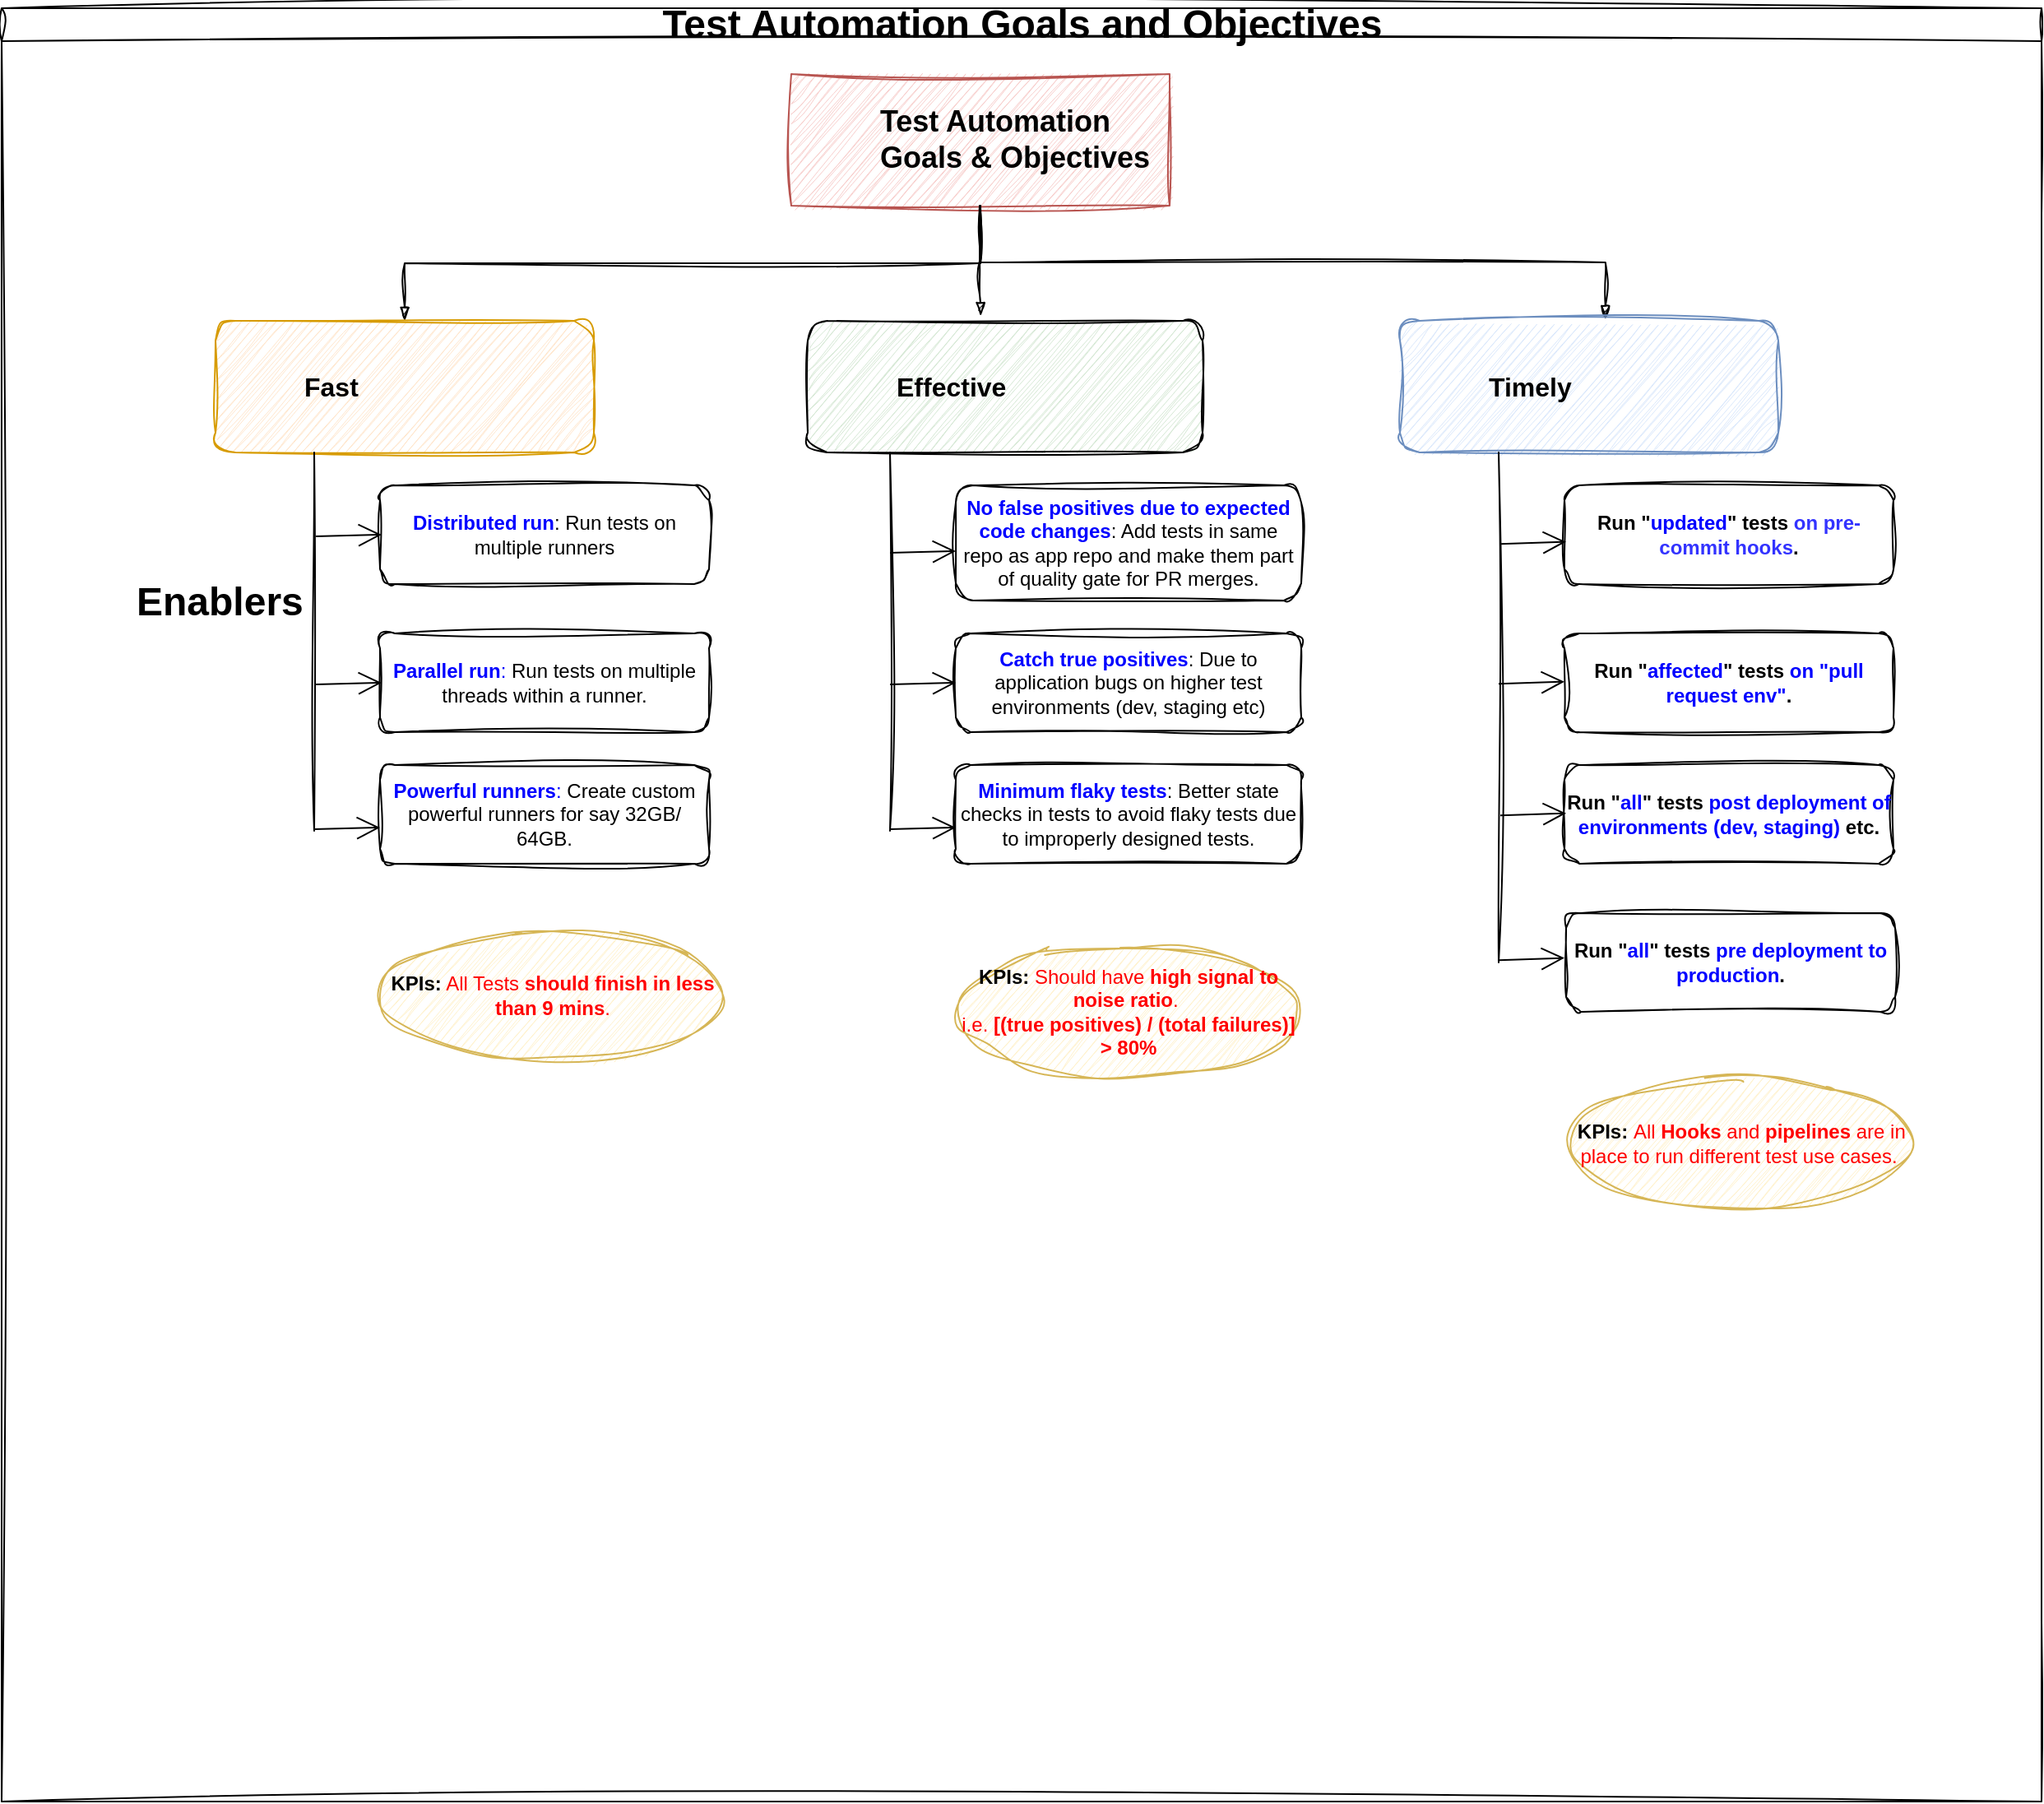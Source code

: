 <mxfile version="26.0.10">
  <diagram id="prtHgNgQTEPvFCAcTncT" name="Page-1">
    <mxGraphModel dx="1242" dy="766" grid="1" gridSize="10" guides="1" tooltips="1" connect="1" arrows="1" fold="1" page="1" pageScale="1" pageWidth="827" pageHeight="1169" math="0" shadow="0">
      <root>
        <mxCell id="0" />
        <mxCell id="1" parent="0" />
        <mxCell id="dNxyNK7c78bLwvsdeMH5-11" value="&lt;font style=&quot;font-size: 24px;&quot;&gt;Test Automation Goals and Objectives&lt;/font&gt;" style="swimlane;https://cdn4.iconfinder.com/data/icons/online-marketing-hand-drawn-vol-2/52/goals__seo__target__mission__office__shooting__business-512.png;html=1;startSize=20;horizontal=1;containerType=tree;glass=0;sketch=1;curveFitting=1;jiggle=2;" parent="1" vertex="1">
          <mxGeometry x="120" y="90" width="1240" height="1090" as="geometry" />
        </mxCell>
        <UserObject label="&lt;font style=&quot;font-size: 18px;&quot;&gt;Test Automation Goals &amp;amp; Objectives&lt;/font&gt;" name="Tessa Miller" position="CFO" location="Office 1" email="me@example.com" placeholders="1" link="https://www.draw.io" id="dNxyNK7c78bLwvsdeMH5-12">
          <mxCell style="label;image=https://cdn4.iconfinder.com/data/icons/online-marketing-hand-drawn-vol-2/52/goals__seo__target__mission__office__shooting__business-1024.png;whiteSpace=wrap;html=1;rounded=0;glass=0;treeMoving=1;treeFolding=1;sketch=1;curveFitting=1;jiggle=2;fillColor=#f8cecc;strokeColor=#b85450;" parent="dNxyNK7c78bLwvsdeMH5-11" vertex="1">
            <mxGeometry x="480" y="40" width="230" height="80" as="geometry" />
          </mxCell>
        </UserObject>
        <mxCell id="dNxyNK7c78bLwvsdeMH5-13" value="" style="endArrow=blockThin;endFill=1;fontSize=11;edgeStyle=elbowEdgeStyle;elbow=vertical;rounded=0;sketch=1;curveFitting=1;jiggle=2;" parent="dNxyNK7c78bLwvsdeMH5-11" source="dNxyNK7c78bLwvsdeMH5-12" target="dNxyNK7c78bLwvsdeMH5-14" edge="1">
          <mxGeometry relative="1" as="geometry" />
        </mxCell>
        <UserObject label="&lt;font style=&quot;font-size: 16px;&quot;&gt;Fast&lt;/font&gt;" name="Edward Morrison" position="Brand Manager" location="Office 2" email="me@example.com" placeholders="1" link="https://www.draw.io" id="dNxyNK7c78bLwvsdeMH5-14">
          <mxCell style="label;image=https://cdn3.iconfinder.com/data/icons/strokeline/128/21_icons-1024.png;whiteSpace=wrap;html=1;rounded=1;glass=0;treeFolding=1;treeMoving=1;sketch=1;curveFitting=1;jiggle=2;fillColor=#ffe6cc;strokeColor=#d79b00;shadow=0;align=left;" parent="dNxyNK7c78bLwvsdeMH5-11" vertex="1">
            <mxGeometry x="130" y="190" width="230" height="80" as="geometry" />
          </mxCell>
        </UserObject>
        <mxCell id="dNxyNK7c78bLwvsdeMH5-15" value="" style="endArrow=blockThin;endFill=1;fontSize=11;edgeStyle=elbowEdgeStyle;elbow=vertical;rounded=0;sketch=1;curveFitting=1;jiggle=2;entryX=0.438;entryY=-0.037;entryDx=0;entryDy=0;entryPerimeter=0;" parent="dNxyNK7c78bLwvsdeMH5-11" edge="1" target="dNxyNK7c78bLwvsdeMH5-16">
          <mxGeometry relative="1" as="geometry">
            <mxPoint x="594.5" y="120" as="sourcePoint" />
            <mxPoint x="594.5" y="180" as="targetPoint" />
          </mxGeometry>
        </mxCell>
        <UserObject label="&lt;font style=&quot;font-size: 16px;&quot;&gt;Effective&lt;/font&gt;" name="Evan Valet" position="HR Director" location="Office 4" email="me@example.com" placeholders="1" link="https://www.draw.io" id="dNxyNK7c78bLwvsdeMH5-16">
          <mxCell style="label;image=https://cdn4.iconfinder.com/data/icons/software-and-web-technology/100/reliability-1024.png;html=1;rounded=1;glass=0;treeFolding=1;treeMoving=1;sketch=1;curveFitting=1;jiggle=2;fillColor=#d5e8d4;strokeColor=default;gradientColor=none;" parent="dNxyNK7c78bLwvsdeMH5-11" vertex="1">
            <mxGeometry x="490" y="190" width="240" height="80" as="geometry" />
          </mxCell>
        </UserObject>
        <mxCell id="dNxyNK7c78bLwvsdeMH5-17" value="" style="endArrow=blockThin;endFill=1;fontSize=11;edgeStyle=elbowEdgeStyle;elbow=vertical;rounded=0;sketch=1;curveFitting=1;jiggle=2;entryX=0.543;entryY=-0.012;entryDx=0;entryDy=0;entryPerimeter=0;" parent="dNxyNK7c78bLwvsdeMH5-11" source="dNxyNK7c78bLwvsdeMH5-12" edge="1" target="dNxyNK7c78bLwvsdeMH5-18">
          <mxGeometry relative="1" as="geometry">
            <mxPoint x="920" y="190" as="targetPoint" />
          </mxGeometry>
        </mxCell>
        <UserObject label="&lt;font style=&quot;font-size: 16px;&quot;&gt;Timely&lt;/font&gt;" name="Alison Donovan" position="System Admin" location="Office 3" email="me@example.com" placeholders="1" link="https://www.draw.io" id="dNxyNK7c78bLwvsdeMH5-18">
          <mxCell style="label;image=https://cdn3.iconfinder.com/data/icons/watchify-v1-0-80px/80/arrow-left-80px-1024.png;whiteSpace=wrap;html=1;rounded=1;glass=0;sketch=1;curveFitting=1;jiggle=2;fillColor=#dae8fc;strokeColor=#6c8ebf;" parent="dNxyNK7c78bLwvsdeMH5-11" vertex="1">
            <mxGeometry x="850" y="190" width="230" height="80" as="geometry" />
          </mxCell>
        </UserObject>
        <mxCell id="lE6xOp5lvpQgKnNLigZw-4" value="&lt;b&gt;&lt;font style=&quot;color: rgb(0, 0, 255);&quot;&gt;Distributed run&lt;/font&gt;&lt;/b&gt;: Run tests on multiple runners" style="rounded=1;whiteSpace=wrap;html=1;sketch=1;curveFitting=1;jiggle=2;" parent="dNxyNK7c78bLwvsdeMH5-11" vertex="1">
          <mxGeometry x="230" y="290" width="200" height="60" as="geometry" />
        </mxCell>
        <mxCell id="lE6xOp5lvpQgKnNLigZw-6" value="&lt;h1 style=&quot;margin-top: 0px;&quot;&gt;Enablers&lt;/h1&gt;" style="text;html=1;whiteSpace=wrap;overflow=hidden;rounded=0;sketch=1;curveFitting=1;jiggle=2;" parent="dNxyNK7c78bLwvsdeMH5-11" vertex="1">
          <mxGeometry x="80" y="340" width="180" height="40" as="geometry" />
        </mxCell>
        <mxCell id="lE6xOp5lvpQgKnNLigZw-7" value="&lt;font style=&quot;color: rgb(0, 0, 255);&quot;&gt;&lt;b&gt;Parallel run&lt;/b&gt;:&lt;/font&gt; Run tests on multiple threads within a runner." style="rounded=1;whiteSpace=wrap;html=1;sketch=1;curveFitting=1;jiggle=2;" parent="dNxyNK7c78bLwvsdeMH5-11" vertex="1">
          <mxGeometry x="230" y="380" width="200" height="60" as="geometry" />
        </mxCell>
        <mxCell id="lE6xOp5lvpQgKnNLigZw-8" value="&lt;font style=&quot;color: rgb(0, 0, 255);&quot;&gt;&lt;b&gt;Powerful runners&lt;/b&gt;:&lt;/font&gt; Create custom powerful runners for say 32GB/ 64GB." style="rounded=1;whiteSpace=wrap;html=1;sketch=1;curveFitting=1;jiggle=2;" parent="dNxyNK7c78bLwvsdeMH5-11" vertex="1">
          <mxGeometry x="230" y="460" width="200" height="60" as="geometry" />
        </mxCell>
        <mxCell id="dcq4-NIjGIj9vY-xPq-j-1" value="&lt;b&gt;KPIs:&lt;/b&gt; &lt;font style=&quot;color: rgb(255, 0, 0);&quot;&gt;All Tests &lt;b&gt;should finish in less than 9 mins&lt;/b&gt;.&lt;/font&gt;" style="ellipse;whiteSpace=wrap;html=1;fillColor=#fff2cc;strokeColor=#d6b656;sketch=1;curveFitting=1;jiggle=2;" vertex="1" parent="dNxyNK7c78bLwvsdeMH5-11">
          <mxGeometry x="230" y="560" width="210" height="80" as="geometry" />
        </mxCell>
        <mxCell id="dcq4-NIjGIj9vY-xPq-j-2" value="&lt;b&gt;Run &quot;&lt;font style=&quot;color: rgb(0, 0, 255);&quot;&gt;updated&lt;/font&gt;&quot; tests &lt;font style=&quot;color: rgb(51, 51, 255);&quot;&gt;on pre-commit hooks&lt;/font&gt;.&lt;/b&gt;" style="rounded=1;whiteSpace=wrap;html=1;sketch=1;curveFitting=1;jiggle=2;" vertex="1" parent="dNxyNK7c78bLwvsdeMH5-11">
          <mxGeometry x="950" y="290" width="200" height="60" as="geometry" />
        </mxCell>
        <mxCell id="dcq4-NIjGIj9vY-xPq-j-4" value="&lt;b&gt;Run &quot;&lt;font style=&quot;color: rgb(0, 0, 255);&quot;&gt;affected&lt;/font&gt;&quot; tests &lt;font style=&quot;color: rgb(0, 0, 255);&quot;&gt;on &quot;pull request env&quot;&lt;/font&gt;.&lt;/b&gt;" style="rounded=1;whiteSpace=wrap;html=1;sketch=1;curveFitting=1;jiggle=2;" vertex="1" parent="dNxyNK7c78bLwvsdeMH5-11">
          <mxGeometry x="950" y="380" width="200" height="60" as="geometry" />
        </mxCell>
        <mxCell id="dcq4-NIjGIj9vY-xPq-j-5" value="&lt;b&gt;Run &quot;&lt;font style=&quot;color: rgb(0, 0, 255);&quot;&gt;all&lt;/font&gt;&quot; tests &lt;font style=&quot;color: rgb(0, 0, 255);&quot;&gt;post deployment of environments (dev, staging)&lt;/font&gt; etc.&lt;/b&gt;" style="rounded=1;whiteSpace=wrap;html=1;sketch=1;curveFitting=1;jiggle=2;" vertex="1" parent="dNxyNK7c78bLwvsdeMH5-11">
          <mxGeometry x="950" y="460" width="200" height="60" as="geometry" />
        </mxCell>
        <mxCell id="dcq4-NIjGIj9vY-xPq-j-6" value="&lt;div&gt;&lt;b style=&quot;background-color: transparent; color: light-dark(rgb(0, 0, 0), rgb(255, 255, 255));&quot;&gt;&amp;nbsp;KPIs:&lt;/b&gt;&lt;span style=&quot;background-color: transparent; color: light-dark(rgb(0, 0, 0), rgb(255, 255, 255));&quot;&gt;&amp;nbsp;&lt;/span&gt;&lt;span style=&quot;background-color: transparent;&quot;&gt;&lt;font style=&quot;color: light-dark(rgb(255, 0, 0), rgb(255, 255, 255));&quot;&gt;All &lt;b style=&quot;&quot;&gt;Hooks&lt;/b&gt; and &lt;b style=&quot;&quot;&gt;pipelines&lt;/b&gt; are in place to run different test use cases.&lt;/font&gt;&lt;/span&gt;&lt;/div&gt;" style="ellipse;whiteSpace=wrap;html=1;fillColor=#fff2cc;strokeColor=#d6b656;sketch=1;curveFitting=1;jiggle=2;" vertex="1" parent="dNxyNK7c78bLwvsdeMH5-11">
          <mxGeometry x="951" y="650" width="210" height="80" as="geometry" />
        </mxCell>
        <mxCell id="dcq4-NIjGIj9vY-xPq-j-7" value="&lt;b&gt;Run &quot;&lt;font style=&quot;color: rgb(0, 0, 255);&quot;&gt;all&lt;/font&gt;&quot; tests &lt;font style=&quot;color: rgb(0, 0, 255);&quot;&gt;pre&lt;/font&gt; &lt;font style=&quot;color: rgb(0, 0, 255);&quot;&gt;deployment to production&lt;/font&gt;.&lt;/b&gt;" style="rounded=1;whiteSpace=wrap;html=1;sketch=1;curveFitting=1;jiggle=2;" vertex="1" parent="dNxyNK7c78bLwvsdeMH5-11">
          <mxGeometry x="951" y="550" width="200" height="60" as="geometry" />
        </mxCell>
        <mxCell id="dcq4-NIjGIj9vY-xPq-j-8" value="&lt;b&gt;&lt;font style=&quot;color: rgb(0, 0, 255);&quot;&gt;No false positives due to expected code changes&lt;/font&gt;&lt;/b&gt;: Add tests in same repo as app repo and make them part of quality gate for PR merges." style="rounded=1;whiteSpace=wrap;html=1;sketch=1;curveFitting=1;jiggle=2;" vertex="1" parent="dNxyNK7c78bLwvsdeMH5-11">
          <mxGeometry x="580" y="290" width="210" height="70" as="geometry" />
        </mxCell>
        <mxCell id="dcq4-NIjGIj9vY-xPq-j-9" value="&lt;b&gt;&lt;font style=&quot;color: rgb(0, 0, 255);&quot;&gt;Catch true positives&lt;/font&gt;&lt;/b&gt;: Due to application bugs on higher test environments (dev, staging etc)" style="rounded=1;whiteSpace=wrap;html=1;sketch=1;curveFitting=1;jiggle=2;" vertex="1" parent="dNxyNK7c78bLwvsdeMH5-11">
          <mxGeometry x="580" y="380" width="210" height="60" as="geometry" />
        </mxCell>
        <mxCell id="dcq4-NIjGIj9vY-xPq-j-10" value="&lt;b&gt;&lt;font style=&quot;color: rgb(0, 0, 255);&quot;&gt;Minimum flaky tests&lt;/font&gt;&lt;/b&gt;: Better state checks in tests to avoid flaky tests due to improperly designed tests." style="rounded=1;whiteSpace=wrap;html=1;sketch=1;curveFitting=1;jiggle=2;" vertex="1" parent="dNxyNK7c78bLwvsdeMH5-11">
          <mxGeometry x="580" y="460" width="210" height="60" as="geometry" />
        </mxCell>
        <mxCell id="dcq4-NIjGIj9vY-xPq-j-13" value="&lt;b&gt;KPIs:&lt;/b&gt;&amp;nbsp;&lt;font color=&quot;#ff0000&quot;&gt;Should have&lt;b&gt; high signal to noise ratio&lt;/b&gt;.&amp;nbsp;&lt;/font&gt;&lt;div&gt;&lt;font color=&quot;#ff0000&quot;&gt;i.e. &lt;b&gt;[(true positives) / (total failures)] &amp;gt; 80%&lt;/b&gt;&lt;/font&gt;&lt;/div&gt;" style="ellipse;whiteSpace=wrap;html=1;fillColor=#fff2cc;strokeColor=#d6b656;sketch=1;curveFitting=1;jiggle=2;" vertex="1" parent="dNxyNK7c78bLwvsdeMH5-11">
          <mxGeometry x="580" y="570" width="210" height="80" as="geometry" />
        </mxCell>
        <mxCell id="dcq4-NIjGIj9vY-xPq-j-24" value="" style="group" vertex="1" connectable="0" parent="dNxyNK7c78bLwvsdeMH5-11">
          <mxGeometry x="190" y="270" width="40" height="230" as="geometry" />
        </mxCell>
        <mxCell id="lE6xOp5lvpQgKnNLigZw-5" value="" style="endArrow=none;html=1;rounded=0;sketch=1;curveFitting=1;jiggle=2;" parent="dcq4-NIjGIj9vY-xPq-j-24" edge="1">
          <mxGeometry width="50" height="50" relative="1" as="geometry">
            <mxPoint y="230" as="sourcePoint" />
            <mxPoint as="targetPoint" />
          </mxGeometry>
        </mxCell>
        <mxCell id="dcq4-NIjGIj9vY-xPq-j-21" value="" style="endArrow=open;endFill=1;endSize=12;html=1;rounded=0;" edge="1" parent="dcq4-NIjGIj9vY-xPq-j-24">
          <mxGeometry width="160" relative="1" as="geometry">
            <mxPoint y="229" as="sourcePoint" />
            <mxPoint x="40" y="228" as="targetPoint" />
          </mxGeometry>
        </mxCell>
        <mxCell id="dcq4-NIjGIj9vY-xPq-j-38" value="" style="endArrow=open;endFill=1;endSize=12;html=1;rounded=0;" edge="1" parent="dNxyNK7c78bLwvsdeMH5-11">
          <mxGeometry width="160" relative="1" as="geometry">
            <mxPoint x="911" y="490.673" as="sourcePoint" />
            <mxPoint x="951" y="489.326" as="targetPoint" />
          </mxGeometry>
        </mxCell>
        <mxCell id="dcq4-NIjGIj9vY-xPq-j-39" value="" style="endArrow=open;endFill=1;endSize=12;html=1;rounded=0;" edge="1" parent="dNxyNK7c78bLwvsdeMH5-11">
          <mxGeometry width="160" relative="1" as="geometry">
            <mxPoint x="910" y="410.677" as="sourcePoint" />
            <mxPoint x="950" y="409.33" as="targetPoint" />
          </mxGeometry>
        </mxCell>
        <mxCell id="dcq4-NIjGIj9vY-xPq-j-40" value="" style="endArrow=open;endFill=1;endSize=12;html=1;rounded=0;" edge="1" parent="dNxyNK7c78bLwvsdeMH5-11">
          <mxGeometry width="160" relative="1" as="geometry">
            <mxPoint x="911" y="325.677" as="sourcePoint" />
            <mxPoint x="951" y="324.33" as="targetPoint" />
          </mxGeometry>
        </mxCell>
        <mxCell id="dcq4-NIjGIj9vY-xPq-j-22" value="" style="endArrow=open;endFill=1;endSize=12;html=1;rounded=0;" edge="1" parent="1">
          <mxGeometry width="160" relative="1" as="geometry">
            <mxPoint x="311" y="501" as="sourcePoint" />
            <mxPoint x="351" y="500" as="targetPoint" />
          </mxGeometry>
        </mxCell>
        <mxCell id="dcq4-NIjGIj9vY-xPq-j-23" value="" style="endArrow=open;endFill=1;endSize=12;html=1;rounded=0;" edge="1" parent="1">
          <mxGeometry width="160" relative="1" as="geometry">
            <mxPoint x="311" y="411" as="sourcePoint" />
            <mxPoint x="351" y="410" as="targetPoint" />
          </mxGeometry>
        </mxCell>
        <mxCell id="dcq4-NIjGIj9vY-xPq-j-28" value="" style="group" vertex="1" connectable="0" parent="1">
          <mxGeometry x="660" y="360" width="40" height="230" as="geometry" />
        </mxCell>
        <mxCell id="dcq4-NIjGIj9vY-xPq-j-29" value="" style="endArrow=none;html=1;rounded=0;sketch=1;curveFitting=1;jiggle=2;" edge="1" parent="dcq4-NIjGIj9vY-xPq-j-28">
          <mxGeometry width="50" height="50" relative="1" as="geometry">
            <mxPoint y="230" as="sourcePoint" />
            <mxPoint as="targetPoint" />
          </mxGeometry>
        </mxCell>
        <mxCell id="dcq4-NIjGIj9vY-xPq-j-30" value="" style="endArrow=open;endFill=1;endSize=12;html=1;rounded=0;" edge="1" parent="dcq4-NIjGIj9vY-xPq-j-28">
          <mxGeometry width="160" relative="1" as="geometry">
            <mxPoint y="229" as="sourcePoint" />
            <mxPoint x="40" y="228" as="targetPoint" />
          </mxGeometry>
        </mxCell>
        <mxCell id="dcq4-NIjGIj9vY-xPq-j-33" value="" style="endArrow=open;endFill=1;endSize=12;html=1;rounded=0;" edge="1" parent="dcq4-NIjGIj9vY-xPq-j-28">
          <mxGeometry width="160" relative="1" as="geometry">
            <mxPoint y="141" as="sourcePoint" />
            <mxPoint x="40" y="140" as="targetPoint" />
          </mxGeometry>
        </mxCell>
        <mxCell id="dcq4-NIjGIj9vY-xPq-j-34" value="" style="endArrow=open;endFill=1;endSize=12;html=1;rounded=0;" edge="1" parent="dcq4-NIjGIj9vY-xPq-j-28">
          <mxGeometry width="160" relative="1" as="geometry">
            <mxPoint y="61" as="sourcePoint" />
            <mxPoint x="40" y="60" as="targetPoint" />
          </mxGeometry>
        </mxCell>
        <mxCell id="dcq4-NIjGIj9vY-xPq-j-36" value="" style="endArrow=none;html=1;rounded=0;sketch=1;curveFitting=1;jiggle=2;" edge="1" parent="1">
          <mxGeometry width="50" height="50" relative="1" as="geometry">
            <mxPoint x="1030" y="670" as="sourcePoint" />
            <mxPoint x="1030" y="360" as="targetPoint" />
          </mxGeometry>
        </mxCell>
        <mxCell id="dcq4-NIjGIj9vY-xPq-j-37" value="" style="endArrow=open;endFill=1;endSize=12;html=1;rounded=0;" edge="1" parent="1">
          <mxGeometry width="160" relative="1" as="geometry">
            <mxPoint x="1030" y="668.652" as="sourcePoint" />
            <mxPoint x="1070" y="667.304" as="targetPoint" />
          </mxGeometry>
        </mxCell>
      </root>
    </mxGraphModel>
  </diagram>
</mxfile>
